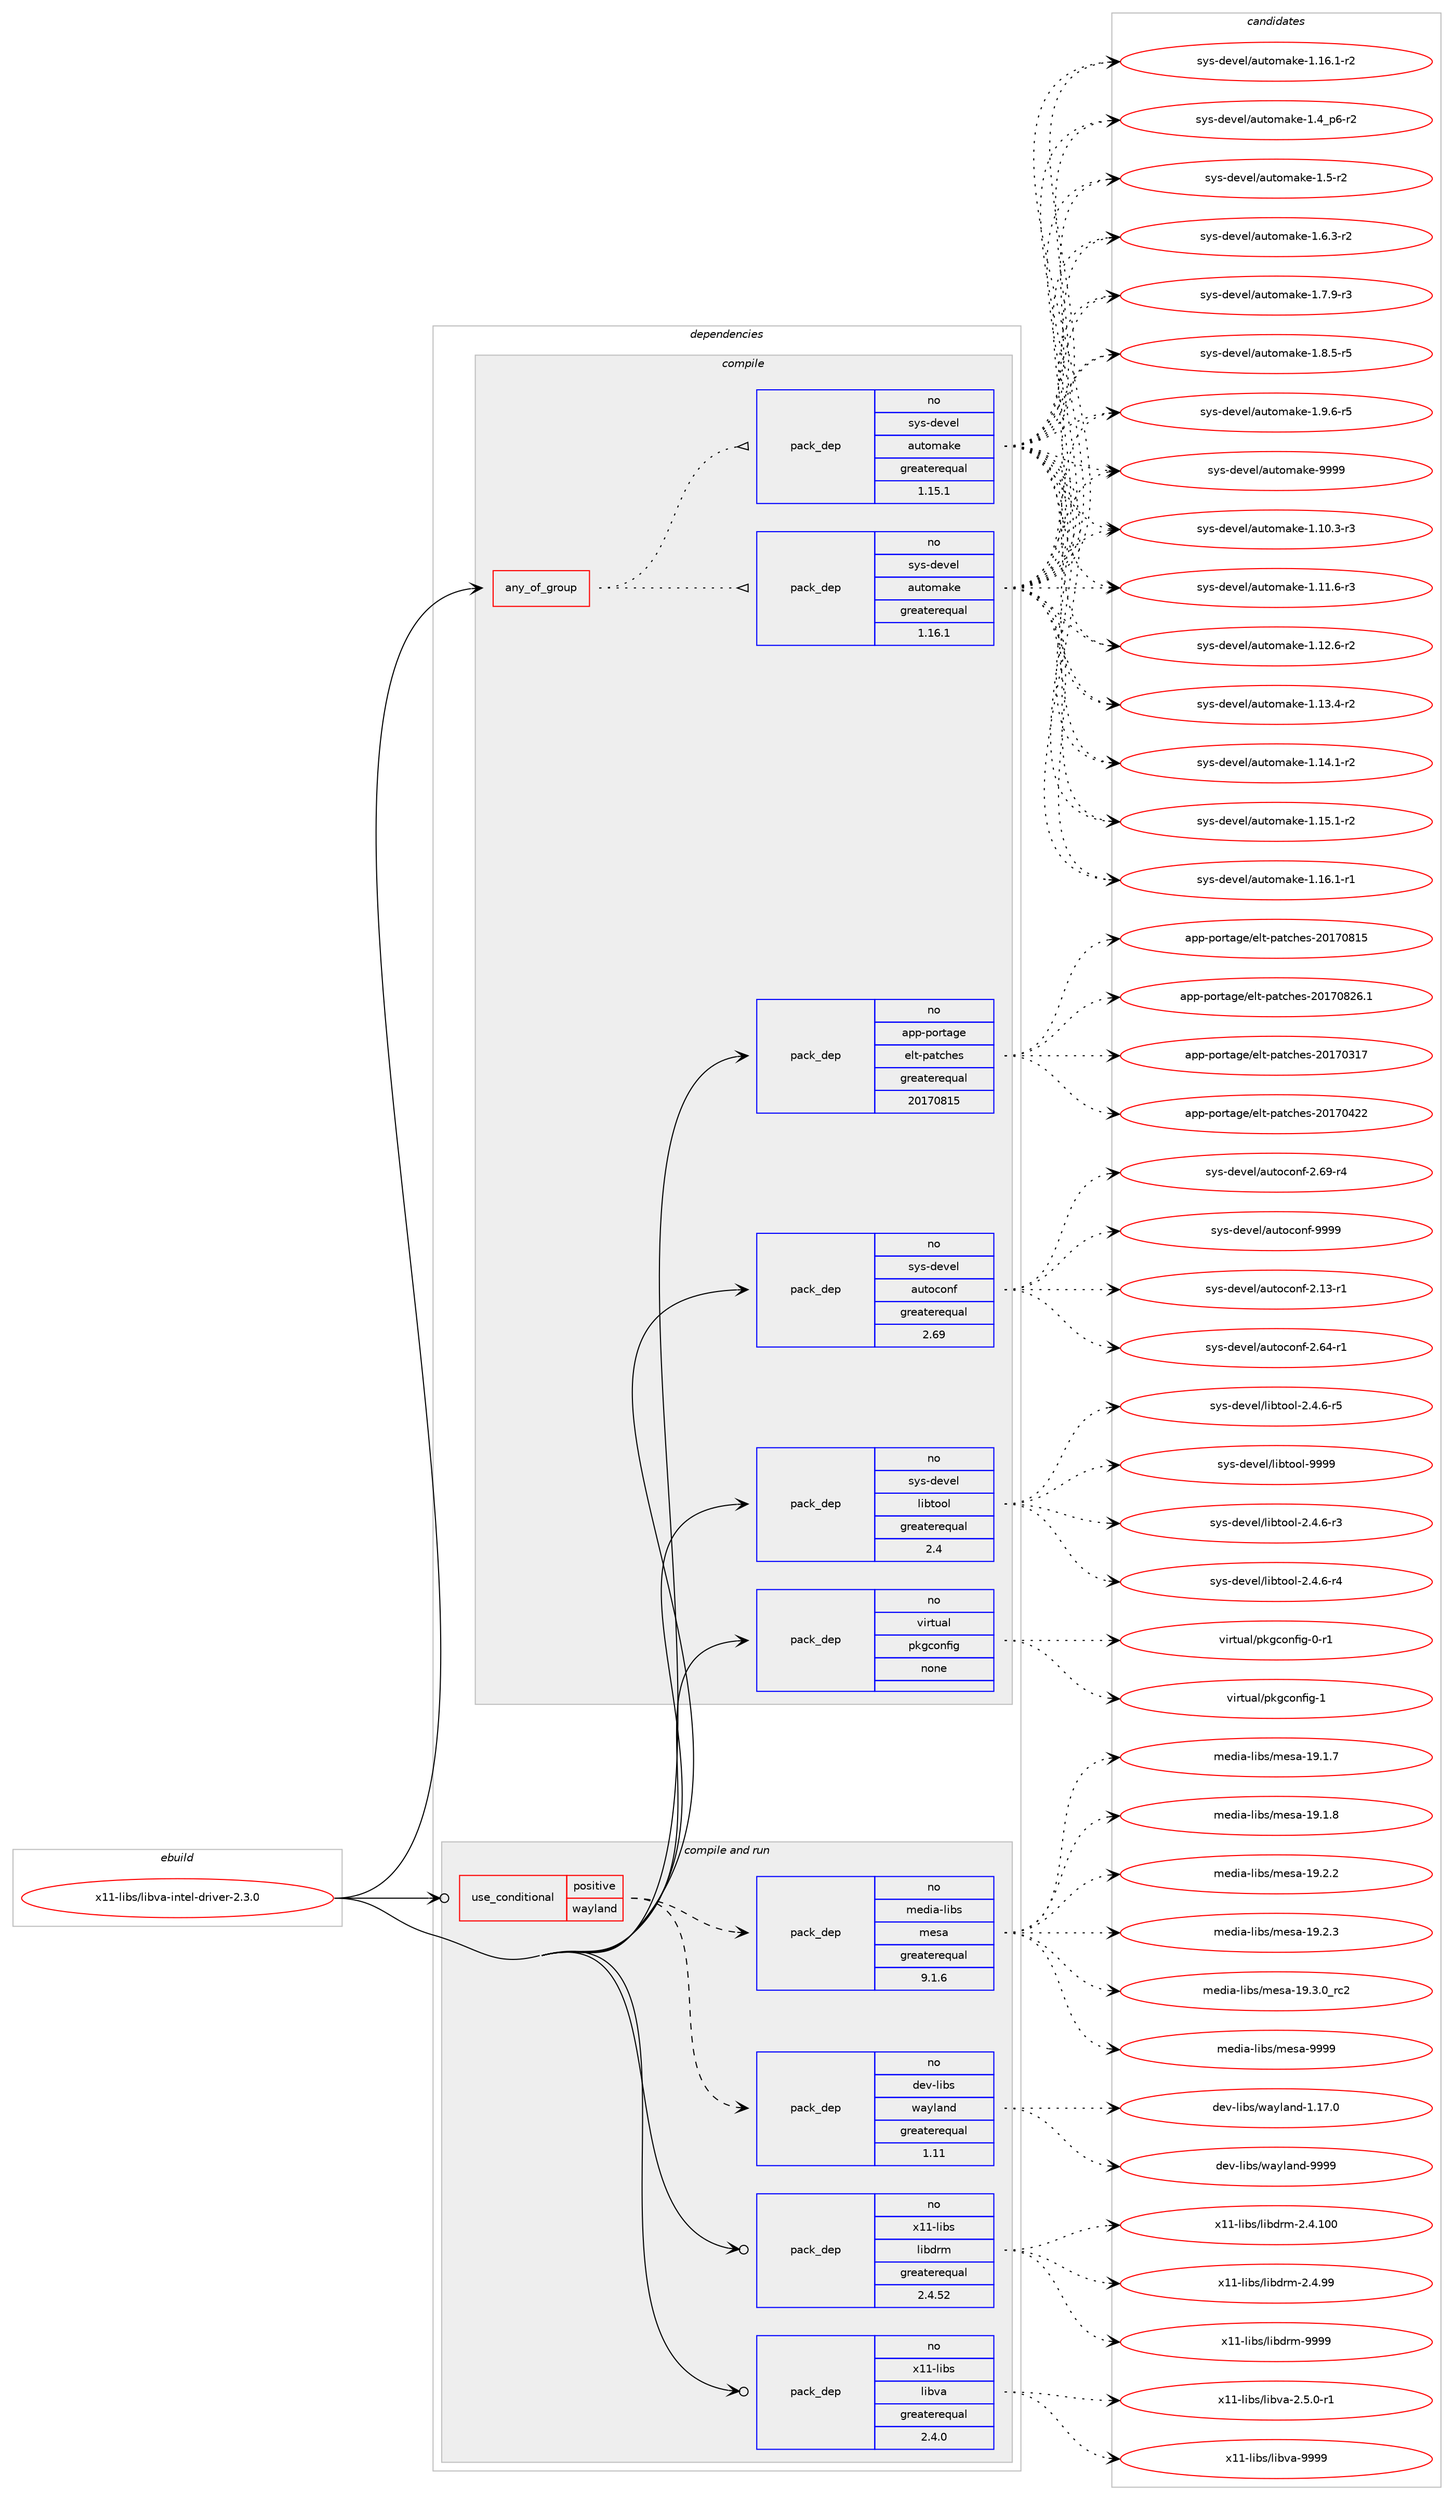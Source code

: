 digraph prolog {

# *************
# Graph options
# *************

newrank=true;
concentrate=true;
compound=true;
graph [rankdir=LR,fontname=Helvetica,fontsize=10,ranksep=1.5];#, ranksep=2.5, nodesep=0.2];
edge  [arrowhead=vee];
node  [fontname=Helvetica,fontsize=10];

# **********
# The ebuild
# **********

subgraph cluster_leftcol {
color=gray;
rank=same;
label=<<i>ebuild</i>>;
id [label="x11-libs/libva-intel-driver-2.3.0", color=red, width=4, href="../x11-libs/libva-intel-driver-2.3.0.svg"];
}

# ****************
# The dependencies
# ****************

subgraph cluster_midcol {
color=gray;
label=<<i>dependencies</i>>;
subgraph cluster_compile {
fillcolor="#eeeeee";
style=filled;
label=<<i>compile</i>>;
subgraph any15998 {
dependency916969 [label=<<TABLE BORDER="0" CELLBORDER="1" CELLSPACING="0" CELLPADDING="4"><TR><TD CELLPADDING="10">any_of_group</TD></TR></TABLE>>, shape=none, color=red];subgraph pack680912 {
dependency916970 [label=<<TABLE BORDER="0" CELLBORDER="1" CELLSPACING="0" CELLPADDING="4" WIDTH="220"><TR><TD ROWSPAN="6" CELLPADDING="30">pack_dep</TD></TR><TR><TD WIDTH="110">no</TD></TR><TR><TD>sys-devel</TD></TR><TR><TD>automake</TD></TR><TR><TD>greaterequal</TD></TR><TR><TD>1.16.1</TD></TR></TABLE>>, shape=none, color=blue];
}
dependency916969:e -> dependency916970:w [weight=20,style="dotted",arrowhead="oinv"];
subgraph pack680913 {
dependency916971 [label=<<TABLE BORDER="0" CELLBORDER="1" CELLSPACING="0" CELLPADDING="4" WIDTH="220"><TR><TD ROWSPAN="6" CELLPADDING="30">pack_dep</TD></TR><TR><TD WIDTH="110">no</TD></TR><TR><TD>sys-devel</TD></TR><TR><TD>automake</TD></TR><TR><TD>greaterequal</TD></TR><TR><TD>1.15.1</TD></TR></TABLE>>, shape=none, color=blue];
}
dependency916969:e -> dependency916971:w [weight=20,style="dotted",arrowhead="oinv"];
}
id:e -> dependency916969:w [weight=20,style="solid",arrowhead="vee"];
subgraph pack680914 {
dependency916972 [label=<<TABLE BORDER="0" CELLBORDER="1" CELLSPACING="0" CELLPADDING="4" WIDTH="220"><TR><TD ROWSPAN="6" CELLPADDING="30">pack_dep</TD></TR><TR><TD WIDTH="110">no</TD></TR><TR><TD>app-portage</TD></TR><TR><TD>elt-patches</TD></TR><TR><TD>greaterequal</TD></TR><TR><TD>20170815</TD></TR></TABLE>>, shape=none, color=blue];
}
id:e -> dependency916972:w [weight=20,style="solid",arrowhead="vee"];
subgraph pack680915 {
dependency916973 [label=<<TABLE BORDER="0" CELLBORDER="1" CELLSPACING="0" CELLPADDING="4" WIDTH="220"><TR><TD ROWSPAN="6" CELLPADDING="30">pack_dep</TD></TR><TR><TD WIDTH="110">no</TD></TR><TR><TD>sys-devel</TD></TR><TR><TD>autoconf</TD></TR><TR><TD>greaterequal</TD></TR><TR><TD>2.69</TD></TR></TABLE>>, shape=none, color=blue];
}
id:e -> dependency916973:w [weight=20,style="solid",arrowhead="vee"];
subgraph pack680916 {
dependency916974 [label=<<TABLE BORDER="0" CELLBORDER="1" CELLSPACING="0" CELLPADDING="4" WIDTH="220"><TR><TD ROWSPAN="6" CELLPADDING="30">pack_dep</TD></TR><TR><TD WIDTH="110">no</TD></TR><TR><TD>sys-devel</TD></TR><TR><TD>libtool</TD></TR><TR><TD>greaterequal</TD></TR><TR><TD>2.4</TD></TR></TABLE>>, shape=none, color=blue];
}
id:e -> dependency916974:w [weight=20,style="solid",arrowhead="vee"];
subgraph pack680917 {
dependency916975 [label=<<TABLE BORDER="0" CELLBORDER="1" CELLSPACING="0" CELLPADDING="4" WIDTH="220"><TR><TD ROWSPAN="6" CELLPADDING="30">pack_dep</TD></TR><TR><TD WIDTH="110">no</TD></TR><TR><TD>virtual</TD></TR><TR><TD>pkgconfig</TD></TR><TR><TD>none</TD></TR><TR><TD></TD></TR></TABLE>>, shape=none, color=blue];
}
id:e -> dependency916975:w [weight=20,style="solid",arrowhead="vee"];
}
subgraph cluster_compileandrun {
fillcolor="#eeeeee";
style=filled;
label=<<i>compile and run</i>>;
subgraph cond219472 {
dependency916976 [label=<<TABLE BORDER="0" CELLBORDER="1" CELLSPACING="0" CELLPADDING="4"><TR><TD ROWSPAN="3" CELLPADDING="10">use_conditional</TD></TR><TR><TD>positive</TD></TR><TR><TD>wayland</TD></TR></TABLE>>, shape=none, color=red];
subgraph pack680918 {
dependency916977 [label=<<TABLE BORDER="0" CELLBORDER="1" CELLSPACING="0" CELLPADDING="4" WIDTH="220"><TR><TD ROWSPAN="6" CELLPADDING="30">pack_dep</TD></TR><TR><TD WIDTH="110">no</TD></TR><TR><TD>dev-libs</TD></TR><TR><TD>wayland</TD></TR><TR><TD>greaterequal</TD></TR><TR><TD>1.11</TD></TR></TABLE>>, shape=none, color=blue];
}
dependency916976:e -> dependency916977:w [weight=20,style="dashed",arrowhead="vee"];
subgraph pack680919 {
dependency916978 [label=<<TABLE BORDER="0" CELLBORDER="1" CELLSPACING="0" CELLPADDING="4" WIDTH="220"><TR><TD ROWSPAN="6" CELLPADDING="30">pack_dep</TD></TR><TR><TD WIDTH="110">no</TD></TR><TR><TD>media-libs</TD></TR><TR><TD>mesa</TD></TR><TR><TD>greaterequal</TD></TR><TR><TD>9.1.6</TD></TR></TABLE>>, shape=none, color=blue];
}
dependency916976:e -> dependency916978:w [weight=20,style="dashed",arrowhead="vee"];
}
id:e -> dependency916976:w [weight=20,style="solid",arrowhead="odotvee"];
subgraph pack680920 {
dependency916979 [label=<<TABLE BORDER="0" CELLBORDER="1" CELLSPACING="0" CELLPADDING="4" WIDTH="220"><TR><TD ROWSPAN="6" CELLPADDING="30">pack_dep</TD></TR><TR><TD WIDTH="110">no</TD></TR><TR><TD>x11-libs</TD></TR><TR><TD>libdrm</TD></TR><TR><TD>greaterequal</TD></TR><TR><TD>2.4.52</TD></TR></TABLE>>, shape=none, color=blue];
}
id:e -> dependency916979:w [weight=20,style="solid",arrowhead="odotvee"];
subgraph pack680921 {
dependency916980 [label=<<TABLE BORDER="0" CELLBORDER="1" CELLSPACING="0" CELLPADDING="4" WIDTH="220"><TR><TD ROWSPAN="6" CELLPADDING="30">pack_dep</TD></TR><TR><TD WIDTH="110">no</TD></TR><TR><TD>x11-libs</TD></TR><TR><TD>libva</TD></TR><TR><TD>greaterequal</TD></TR><TR><TD>2.4.0</TD></TR></TABLE>>, shape=none, color=blue];
}
id:e -> dependency916980:w [weight=20,style="solid",arrowhead="odotvee"];
}
subgraph cluster_run {
fillcolor="#eeeeee";
style=filled;
label=<<i>run</i>>;
}
}

# **************
# The candidates
# **************

subgraph cluster_choices {
rank=same;
color=gray;
label=<<i>candidates</i>>;

subgraph choice680912 {
color=black;
nodesep=1;
choice11512111545100101118101108479711711611110997107101454946494846514511451 [label="sys-devel/automake-1.10.3-r3", color=red, width=4,href="../sys-devel/automake-1.10.3-r3.svg"];
choice11512111545100101118101108479711711611110997107101454946494946544511451 [label="sys-devel/automake-1.11.6-r3", color=red, width=4,href="../sys-devel/automake-1.11.6-r3.svg"];
choice11512111545100101118101108479711711611110997107101454946495046544511450 [label="sys-devel/automake-1.12.6-r2", color=red, width=4,href="../sys-devel/automake-1.12.6-r2.svg"];
choice11512111545100101118101108479711711611110997107101454946495146524511450 [label="sys-devel/automake-1.13.4-r2", color=red, width=4,href="../sys-devel/automake-1.13.4-r2.svg"];
choice11512111545100101118101108479711711611110997107101454946495246494511450 [label="sys-devel/automake-1.14.1-r2", color=red, width=4,href="../sys-devel/automake-1.14.1-r2.svg"];
choice11512111545100101118101108479711711611110997107101454946495346494511450 [label="sys-devel/automake-1.15.1-r2", color=red, width=4,href="../sys-devel/automake-1.15.1-r2.svg"];
choice11512111545100101118101108479711711611110997107101454946495446494511449 [label="sys-devel/automake-1.16.1-r1", color=red, width=4,href="../sys-devel/automake-1.16.1-r1.svg"];
choice11512111545100101118101108479711711611110997107101454946495446494511450 [label="sys-devel/automake-1.16.1-r2", color=red, width=4,href="../sys-devel/automake-1.16.1-r2.svg"];
choice115121115451001011181011084797117116111109971071014549465295112544511450 [label="sys-devel/automake-1.4_p6-r2", color=red, width=4,href="../sys-devel/automake-1.4_p6-r2.svg"];
choice11512111545100101118101108479711711611110997107101454946534511450 [label="sys-devel/automake-1.5-r2", color=red, width=4,href="../sys-devel/automake-1.5-r2.svg"];
choice115121115451001011181011084797117116111109971071014549465446514511450 [label="sys-devel/automake-1.6.3-r2", color=red, width=4,href="../sys-devel/automake-1.6.3-r2.svg"];
choice115121115451001011181011084797117116111109971071014549465546574511451 [label="sys-devel/automake-1.7.9-r3", color=red, width=4,href="../sys-devel/automake-1.7.9-r3.svg"];
choice115121115451001011181011084797117116111109971071014549465646534511453 [label="sys-devel/automake-1.8.5-r5", color=red, width=4,href="../sys-devel/automake-1.8.5-r5.svg"];
choice115121115451001011181011084797117116111109971071014549465746544511453 [label="sys-devel/automake-1.9.6-r5", color=red, width=4,href="../sys-devel/automake-1.9.6-r5.svg"];
choice115121115451001011181011084797117116111109971071014557575757 [label="sys-devel/automake-9999", color=red, width=4,href="../sys-devel/automake-9999.svg"];
dependency916970:e -> choice11512111545100101118101108479711711611110997107101454946494846514511451:w [style=dotted,weight="100"];
dependency916970:e -> choice11512111545100101118101108479711711611110997107101454946494946544511451:w [style=dotted,weight="100"];
dependency916970:e -> choice11512111545100101118101108479711711611110997107101454946495046544511450:w [style=dotted,weight="100"];
dependency916970:e -> choice11512111545100101118101108479711711611110997107101454946495146524511450:w [style=dotted,weight="100"];
dependency916970:e -> choice11512111545100101118101108479711711611110997107101454946495246494511450:w [style=dotted,weight="100"];
dependency916970:e -> choice11512111545100101118101108479711711611110997107101454946495346494511450:w [style=dotted,weight="100"];
dependency916970:e -> choice11512111545100101118101108479711711611110997107101454946495446494511449:w [style=dotted,weight="100"];
dependency916970:e -> choice11512111545100101118101108479711711611110997107101454946495446494511450:w [style=dotted,weight="100"];
dependency916970:e -> choice115121115451001011181011084797117116111109971071014549465295112544511450:w [style=dotted,weight="100"];
dependency916970:e -> choice11512111545100101118101108479711711611110997107101454946534511450:w [style=dotted,weight="100"];
dependency916970:e -> choice115121115451001011181011084797117116111109971071014549465446514511450:w [style=dotted,weight="100"];
dependency916970:e -> choice115121115451001011181011084797117116111109971071014549465546574511451:w [style=dotted,weight="100"];
dependency916970:e -> choice115121115451001011181011084797117116111109971071014549465646534511453:w [style=dotted,weight="100"];
dependency916970:e -> choice115121115451001011181011084797117116111109971071014549465746544511453:w [style=dotted,weight="100"];
dependency916970:e -> choice115121115451001011181011084797117116111109971071014557575757:w [style=dotted,weight="100"];
}
subgraph choice680913 {
color=black;
nodesep=1;
choice11512111545100101118101108479711711611110997107101454946494846514511451 [label="sys-devel/automake-1.10.3-r3", color=red, width=4,href="../sys-devel/automake-1.10.3-r3.svg"];
choice11512111545100101118101108479711711611110997107101454946494946544511451 [label="sys-devel/automake-1.11.6-r3", color=red, width=4,href="../sys-devel/automake-1.11.6-r3.svg"];
choice11512111545100101118101108479711711611110997107101454946495046544511450 [label="sys-devel/automake-1.12.6-r2", color=red, width=4,href="../sys-devel/automake-1.12.6-r2.svg"];
choice11512111545100101118101108479711711611110997107101454946495146524511450 [label="sys-devel/automake-1.13.4-r2", color=red, width=4,href="../sys-devel/automake-1.13.4-r2.svg"];
choice11512111545100101118101108479711711611110997107101454946495246494511450 [label="sys-devel/automake-1.14.1-r2", color=red, width=4,href="../sys-devel/automake-1.14.1-r2.svg"];
choice11512111545100101118101108479711711611110997107101454946495346494511450 [label="sys-devel/automake-1.15.1-r2", color=red, width=4,href="../sys-devel/automake-1.15.1-r2.svg"];
choice11512111545100101118101108479711711611110997107101454946495446494511449 [label="sys-devel/automake-1.16.1-r1", color=red, width=4,href="../sys-devel/automake-1.16.1-r1.svg"];
choice11512111545100101118101108479711711611110997107101454946495446494511450 [label="sys-devel/automake-1.16.1-r2", color=red, width=4,href="../sys-devel/automake-1.16.1-r2.svg"];
choice115121115451001011181011084797117116111109971071014549465295112544511450 [label="sys-devel/automake-1.4_p6-r2", color=red, width=4,href="../sys-devel/automake-1.4_p6-r2.svg"];
choice11512111545100101118101108479711711611110997107101454946534511450 [label="sys-devel/automake-1.5-r2", color=red, width=4,href="../sys-devel/automake-1.5-r2.svg"];
choice115121115451001011181011084797117116111109971071014549465446514511450 [label="sys-devel/automake-1.6.3-r2", color=red, width=4,href="../sys-devel/automake-1.6.3-r2.svg"];
choice115121115451001011181011084797117116111109971071014549465546574511451 [label="sys-devel/automake-1.7.9-r3", color=red, width=4,href="../sys-devel/automake-1.7.9-r3.svg"];
choice115121115451001011181011084797117116111109971071014549465646534511453 [label="sys-devel/automake-1.8.5-r5", color=red, width=4,href="../sys-devel/automake-1.8.5-r5.svg"];
choice115121115451001011181011084797117116111109971071014549465746544511453 [label="sys-devel/automake-1.9.6-r5", color=red, width=4,href="../sys-devel/automake-1.9.6-r5.svg"];
choice115121115451001011181011084797117116111109971071014557575757 [label="sys-devel/automake-9999", color=red, width=4,href="../sys-devel/automake-9999.svg"];
dependency916971:e -> choice11512111545100101118101108479711711611110997107101454946494846514511451:w [style=dotted,weight="100"];
dependency916971:e -> choice11512111545100101118101108479711711611110997107101454946494946544511451:w [style=dotted,weight="100"];
dependency916971:e -> choice11512111545100101118101108479711711611110997107101454946495046544511450:w [style=dotted,weight="100"];
dependency916971:e -> choice11512111545100101118101108479711711611110997107101454946495146524511450:w [style=dotted,weight="100"];
dependency916971:e -> choice11512111545100101118101108479711711611110997107101454946495246494511450:w [style=dotted,weight="100"];
dependency916971:e -> choice11512111545100101118101108479711711611110997107101454946495346494511450:w [style=dotted,weight="100"];
dependency916971:e -> choice11512111545100101118101108479711711611110997107101454946495446494511449:w [style=dotted,weight="100"];
dependency916971:e -> choice11512111545100101118101108479711711611110997107101454946495446494511450:w [style=dotted,weight="100"];
dependency916971:e -> choice115121115451001011181011084797117116111109971071014549465295112544511450:w [style=dotted,weight="100"];
dependency916971:e -> choice11512111545100101118101108479711711611110997107101454946534511450:w [style=dotted,weight="100"];
dependency916971:e -> choice115121115451001011181011084797117116111109971071014549465446514511450:w [style=dotted,weight="100"];
dependency916971:e -> choice115121115451001011181011084797117116111109971071014549465546574511451:w [style=dotted,weight="100"];
dependency916971:e -> choice115121115451001011181011084797117116111109971071014549465646534511453:w [style=dotted,weight="100"];
dependency916971:e -> choice115121115451001011181011084797117116111109971071014549465746544511453:w [style=dotted,weight="100"];
dependency916971:e -> choice115121115451001011181011084797117116111109971071014557575757:w [style=dotted,weight="100"];
}
subgraph choice680914 {
color=black;
nodesep=1;
choice97112112451121111141169710310147101108116451129711699104101115455048495548514955 [label="app-portage/elt-patches-20170317", color=red, width=4,href="../app-portage/elt-patches-20170317.svg"];
choice97112112451121111141169710310147101108116451129711699104101115455048495548525050 [label="app-portage/elt-patches-20170422", color=red, width=4,href="../app-portage/elt-patches-20170422.svg"];
choice97112112451121111141169710310147101108116451129711699104101115455048495548564953 [label="app-portage/elt-patches-20170815", color=red, width=4,href="../app-portage/elt-patches-20170815.svg"];
choice971121124511211111411697103101471011081164511297116991041011154550484955485650544649 [label="app-portage/elt-patches-20170826.1", color=red, width=4,href="../app-portage/elt-patches-20170826.1.svg"];
dependency916972:e -> choice97112112451121111141169710310147101108116451129711699104101115455048495548514955:w [style=dotted,weight="100"];
dependency916972:e -> choice97112112451121111141169710310147101108116451129711699104101115455048495548525050:w [style=dotted,weight="100"];
dependency916972:e -> choice97112112451121111141169710310147101108116451129711699104101115455048495548564953:w [style=dotted,weight="100"];
dependency916972:e -> choice971121124511211111411697103101471011081164511297116991041011154550484955485650544649:w [style=dotted,weight="100"];
}
subgraph choice680915 {
color=black;
nodesep=1;
choice1151211154510010111810110847971171161119911111010245504649514511449 [label="sys-devel/autoconf-2.13-r1", color=red, width=4,href="../sys-devel/autoconf-2.13-r1.svg"];
choice1151211154510010111810110847971171161119911111010245504654524511449 [label="sys-devel/autoconf-2.64-r1", color=red, width=4,href="../sys-devel/autoconf-2.64-r1.svg"];
choice1151211154510010111810110847971171161119911111010245504654574511452 [label="sys-devel/autoconf-2.69-r4", color=red, width=4,href="../sys-devel/autoconf-2.69-r4.svg"];
choice115121115451001011181011084797117116111991111101024557575757 [label="sys-devel/autoconf-9999", color=red, width=4,href="../sys-devel/autoconf-9999.svg"];
dependency916973:e -> choice1151211154510010111810110847971171161119911111010245504649514511449:w [style=dotted,weight="100"];
dependency916973:e -> choice1151211154510010111810110847971171161119911111010245504654524511449:w [style=dotted,weight="100"];
dependency916973:e -> choice1151211154510010111810110847971171161119911111010245504654574511452:w [style=dotted,weight="100"];
dependency916973:e -> choice115121115451001011181011084797117116111991111101024557575757:w [style=dotted,weight="100"];
}
subgraph choice680916 {
color=black;
nodesep=1;
choice1151211154510010111810110847108105981161111111084550465246544511451 [label="sys-devel/libtool-2.4.6-r3", color=red, width=4,href="../sys-devel/libtool-2.4.6-r3.svg"];
choice1151211154510010111810110847108105981161111111084550465246544511452 [label="sys-devel/libtool-2.4.6-r4", color=red, width=4,href="../sys-devel/libtool-2.4.6-r4.svg"];
choice1151211154510010111810110847108105981161111111084550465246544511453 [label="sys-devel/libtool-2.4.6-r5", color=red, width=4,href="../sys-devel/libtool-2.4.6-r5.svg"];
choice1151211154510010111810110847108105981161111111084557575757 [label="sys-devel/libtool-9999", color=red, width=4,href="../sys-devel/libtool-9999.svg"];
dependency916974:e -> choice1151211154510010111810110847108105981161111111084550465246544511451:w [style=dotted,weight="100"];
dependency916974:e -> choice1151211154510010111810110847108105981161111111084550465246544511452:w [style=dotted,weight="100"];
dependency916974:e -> choice1151211154510010111810110847108105981161111111084550465246544511453:w [style=dotted,weight="100"];
dependency916974:e -> choice1151211154510010111810110847108105981161111111084557575757:w [style=dotted,weight="100"];
}
subgraph choice680917 {
color=black;
nodesep=1;
choice11810511411611797108471121071039911111010210510345484511449 [label="virtual/pkgconfig-0-r1", color=red, width=4,href="../virtual/pkgconfig-0-r1.svg"];
choice1181051141161179710847112107103991111101021051034549 [label="virtual/pkgconfig-1", color=red, width=4,href="../virtual/pkgconfig-1.svg"];
dependency916975:e -> choice11810511411611797108471121071039911111010210510345484511449:w [style=dotted,weight="100"];
dependency916975:e -> choice1181051141161179710847112107103991111101021051034549:w [style=dotted,weight="100"];
}
subgraph choice680918 {
color=black;
nodesep=1;
choice100101118451081059811547119971211089711010045494649554648 [label="dev-libs/wayland-1.17.0", color=red, width=4,href="../dev-libs/wayland-1.17.0.svg"];
choice10010111845108105981154711997121108971101004557575757 [label="dev-libs/wayland-9999", color=red, width=4,href="../dev-libs/wayland-9999.svg"];
dependency916977:e -> choice100101118451081059811547119971211089711010045494649554648:w [style=dotted,weight="100"];
dependency916977:e -> choice10010111845108105981154711997121108971101004557575757:w [style=dotted,weight="100"];
}
subgraph choice680919 {
color=black;
nodesep=1;
choice109101100105974510810598115471091011159745495746494655 [label="media-libs/mesa-19.1.7", color=red, width=4,href="../media-libs/mesa-19.1.7.svg"];
choice109101100105974510810598115471091011159745495746494656 [label="media-libs/mesa-19.1.8", color=red, width=4,href="../media-libs/mesa-19.1.8.svg"];
choice109101100105974510810598115471091011159745495746504650 [label="media-libs/mesa-19.2.2", color=red, width=4,href="../media-libs/mesa-19.2.2.svg"];
choice109101100105974510810598115471091011159745495746504651 [label="media-libs/mesa-19.2.3", color=red, width=4,href="../media-libs/mesa-19.2.3.svg"];
choice109101100105974510810598115471091011159745495746514648951149950 [label="media-libs/mesa-19.3.0_rc2", color=red, width=4,href="../media-libs/mesa-19.3.0_rc2.svg"];
choice10910110010597451081059811547109101115974557575757 [label="media-libs/mesa-9999", color=red, width=4,href="../media-libs/mesa-9999.svg"];
dependency916978:e -> choice109101100105974510810598115471091011159745495746494655:w [style=dotted,weight="100"];
dependency916978:e -> choice109101100105974510810598115471091011159745495746494656:w [style=dotted,weight="100"];
dependency916978:e -> choice109101100105974510810598115471091011159745495746504650:w [style=dotted,weight="100"];
dependency916978:e -> choice109101100105974510810598115471091011159745495746504651:w [style=dotted,weight="100"];
dependency916978:e -> choice109101100105974510810598115471091011159745495746514648951149950:w [style=dotted,weight="100"];
dependency916978:e -> choice10910110010597451081059811547109101115974557575757:w [style=dotted,weight="100"];
}
subgraph choice680920 {
color=black;
nodesep=1;
choice1204949451081059811547108105981001141094550465246494848 [label="x11-libs/libdrm-2.4.100", color=red, width=4,href="../x11-libs/libdrm-2.4.100.svg"];
choice12049494510810598115471081059810011410945504652465757 [label="x11-libs/libdrm-2.4.99", color=red, width=4,href="../x11-libs/libdrm-2.4.99.svg"];
choice1204949451081059811547108105981001141094557575757 [label="x11-libs/libdrm-9999", color=red, width=4,href="../x11-libs/libdrm-9999.svg"];
dependency916979:e -> choice1204949451081059811547108105981001141094550465246494848:w [style=dotted,weight="100"];
dependency916979:e -> choice12049494510810598115471081059810011410945504652465757:w [style=dotted,weight="100"];
dependency916979:e -> choice1204949451081059811547108105981001141094557575757:w [style=dotted,weight="100"];
}
subgraph choice680921 {
color=black;
nodesep=1;
choice120494945108105981154710810598118974550465346484511449 [label="x11-libs/libva-2.5.0-r1", color=red, width=4,href="../x11-libs/libva-2.5.0-r1.svg"];
choice120494945108105981154710810598118974557575757 [label="x11-libs/libva-9999", color=red, width=4,href="../x11-libs/libva-9999.svg"];
dependency916980:e -> choice120494945108105981154710810598118974550465346484511449:w [style=dotted,weight="100"];
dependency916980:e -> choice120494945108105981154710810598118974557575757:w [style=dotted,weight="100"];
}
}

}
